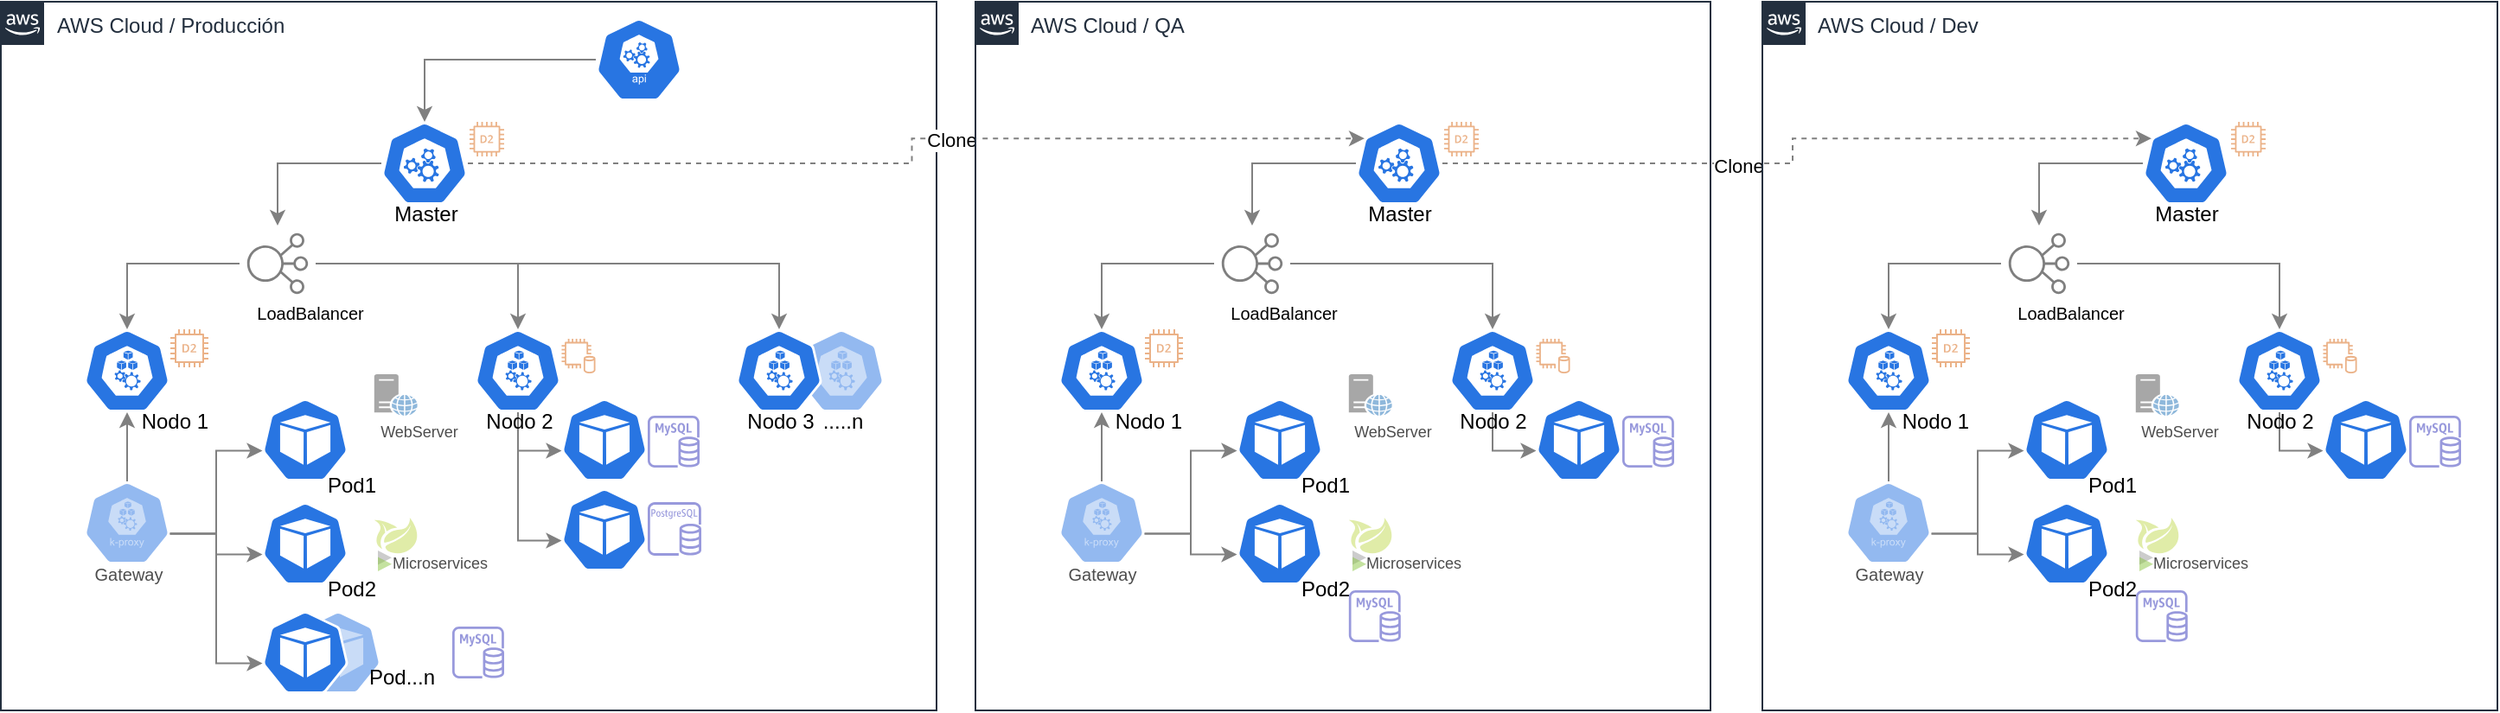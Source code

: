 <mxfile version="13.6.6" type="github">
  <diagram id="Ht1M8jgEwFfnCIfOTk4-" name="Page-1">
    <mxGraphModel dx="1038" dy="1383" grid="1" gridSize="10" guides="1" tooltips="1" connect="1" arrows="1" fold="1" page="1" pageScale="1" pageWidth="1169" pageHeight="827" math="0" shadow="0">
      <root>
        <mxCell id="0" />
        <mxCell id="1" parent="0" />
        <mxCell id="UEzPUAAOIrF-is8g5C7q-175" value="AWS Cloud / Producción" style="points=[[0,0],[0.25,0],[0.5,0],[0.75,0],[1,0],[1,0.25],[1,0.5],[1,0.75],[1,1],[0.75,1],[0.5,1],[0.25,1],[0,1],[0,0.75],[0,0.5],[0,0.25]];outlineConnect=0;gradientColor=none;html=1;whiteSpace=wrap;fontSize=12;fontStyle=0;shape=mxgraph.aws4.group;grIcon=mxgraph.aws4.group_aws_cloud_alt;strokeColor=#232F3E;fillColor=none;verticalAlign=top;align=left;spacingLeft=30;fontColor=#232F3E;dashed=0;labelBackgroundColor=#ffffff;" parent="1" vertex="1">
          <mxGeometry x="21.5" y="-780" width="541" height="410" as="geometry" />
        </mxCell>
        <mxCell id="sHoAig3_zP_vlDSk0JIB-40" value="" style="html=1;dashed=0;whitespace=wrap;fillColor=#2875E2;strokeColor=#ffffff;points=[[0.005,0.63,0],[0.1,0.2,0],[0.9,0.2,0],[0.5,0,0],[0.995,0.63,0],[0.72,0.99,0],[0.5,1,0],[0.28,0.99,0]];shape=mxgraph.kubernetes.icon;prIcon=pod;opacity=50;" vertex="1" parent="1">
          <mxGeometry x="191.5" y="-427.5" width="50" height="48" as="geometry" />
        </mxCell>
        <mxCell id="sHoAig3_zP_vlDSk0JIB-30" value="&lt;br&gt;&lt;br&gt;&lt;br&gt;&lt;br&gt;.....n" style="html=1;dashed=0;whitespace=wrap;fillColor=#2875E2;strokeColor=#ffffff;points=[[0.005,0.63,0],[0.1,0.2,0],[0.9,0.2,0],[0.5,0,0],[0.995,0.63,0],[0.72,0.99,0],[0.5,1,0],[0.28,0.99,0]];shape=mxgraph.kubernetes.icon;prIcon=node;opacity=50;" vertex="1" parent="1">
          <mxGeometry x="482.5" y="-590.5" width="50" height="48" as="geometry" />
        </mxCell>
        <mxCell id="sHoAig3_zP_vlDSk0JIB-23" style="edgeStyle=orthogonalEdgeStyle;rounded=0;orthogonalLoop=1;jettySize=auto;html=1;entryX=0.5;entryY=0;entryDx=0;entryDy=0;entryPerimeter=0;strokeColor=#808080;" edge="1" parent="1" source="sHoAig3_zP_vlDSk0JIB-3" target="sHoAig3_zP_vlDSk0JIB-22">
          <mxGeometry relative="1" as="geometry" />
        </mxCell>
        <mxCell id="sHoAig3_zP_vlDSk0JIB-3" value="" style="html=1;dashed=0;whitespace=wrap;fillColor=#2875E2;strokeColor=#ffffff;points=[[0.005,0.63,0],[0.1,0.2,0],[0.9,0.2,0],[0.5,0,0],[0.995,0.63,0],[0.72,0.99,0],[0.5,1,0],[0.28,0.99,0]];shape=mxgraph.kubernetes.icon;prIcon=api" vertex="1" parent="1">
          <mxGeometry x="365.5" y="-770.5" width="50" height="48" as="geometry" />
        </mxCell>
        <mxCell id="sHoAig3_zP_vlDSk0JIB-7" value="" style="html=1;dashed=0;whitespace=wrap;fillColor=#2875E2;strokeColor=#ffffff;points=[[0.005,0.63,0],[0.1,0.2,0],[0.9,0.2,0],[0.5,0,0],[0.995,0.63,0],[0.72,0.99,0],[0.5,1,0],[0.28,0.99,0]];shape=mxgraph.kubernetes.icon;prIcon=pod" vertex="1" parent="1">
          <mxGeometry x="172.5" y="-490.5" width="50" height="48" as="geometry" />
        </mxCell>
        <mxCell id="sHoAig3_zP_vlDSk0JIB-8" value="" style="html=1;dashed=0;whitespace=wrap;fillColor=#2875E2;strokeColor=#ffffff;points=[[0.005,0.63,0],[0.1,0.2,0],[0.9,0.2,0],[0.5,0,0],[0.995,0.63,0],[0.72,0.99,0],[0.5,1,0],[0.28,0.99,0]];shape=mxgraph.kubernetes.icon;prIcon=pod" vertex="1" parent="1">
          <mxGeometry x="172.5" y="-427.5" width="50" height="48" as="geometry" />
        </mxCell>
        <mxCell id="sHoAig3_zP_vlDSk0JIB-12" value="" style="html=1;dashed=0;whitespace=wrap;fillColor=#2875E2;strokeColor=#ffffff;points=[[0.005,0.63,0],[0.1,0.2,0],[0.9,0.2,0],[0.5,0,0],[0.995,0.63,0],[0.72,0.99,0],[0.5,1,0],[0.28,0.99,0]];shape=mxgraph.kubernetes.icon;prIcon=pod" vertex="1" parent="1">
          <mxGeometry x="172.5" y="-550.5" width="50" height="48" as="geometry" />
        </mxCell>
        <mxCell id="sHoAig3_zP_vlDSk0JIB-19" style="edgeStyle=orthogonalEdgeStyle;rounded=0;orthogonalLoop=1;jettySize=auto;html=1;entryX=0.005;entryY=0.63;entryDx=0;entryDy=0;entryPerimeter=0;strokeColor=#808080;exitX=0.995;exitY=0.63;exitDx=0;exitDy=0;exitPerimeter=0;" edge="1" parent="1" source="sHoAig3_zP_vlDSk0JIB-60" target="sHoAig3_zP_vlDSk0JIB-12">
          <mxGeometry relative="1" as="geometry" />
        </mxCell>
        <mxCell id="sHoAig3_zP_vlDSk0JIB-20" style="edgeStyle=orthogonalEdgeStyle;rounded=0;orthogonalLoop=1;jettySize=auto;html=1;entryX=0.005;entryY=0.63;entryDx=0;entryDy=0;entryPerimeter=0;strokeColor=#808080;exitX=0.995;exitY=0.63;exitDx=0;exitDy=0;exitPerimeter=0;" edge="1" parent="1" source="sHoAig3_zP_vlDSk0JIB-60" target="sHoAig3_zP_vlDSk0JIB-7">
          <mxGeometry relative="1" as="geometry" />
        </mxCell>
        <mxCell id="sHoAig3_zP_vlDSk0JIB-21" style="edgeStyle=orthogonalEdgeStyle;rounded=0;orthogonalLoop=1;jettySize=auto;html=1;entryX=0.005;entryY=0.63;entryDx=0;entryDy=0;entryPerimeter=0;strokeColor=#808080;exitX=0.995;exitY=0.63;exitDx=0;exitDy=0;exitPerimeter=0;" edge="1" parent="1" source="sHoAig3_zP_vlDSk0JIB-60" target="sHoAig3_zP_vlDSk0JIB-8">
          <mxGeometry relative="1" as="geometry" />
        </mxCell>
        <mxCell id="sHoAig3_zP_vlDSk0JIB-17" value="&lt;br&gt;&lt;br&gt;&lt;br&gt;&lt;br&gt;&amp;nbsp; &amp;nbsp; &amp;nbsp; &amp;nbsp; &amp;nbsp; &amp;nbsp; &amp;nbsp; &amp;nbsp; Nodo 1" style="html=1;dashed=0;whitespace=wrap;fillColor=#2875E2;strokeColor=#ffffff;points=[[0.005,0.63,0],[0.1,0.2,0],[0.9,0.2,0],[0.5,0,0],[0.995,0.63,0],[0.72,0.99,0],[0.5,1,0],[0.28,0.99,0]];shape=mxgraph.kubernetes.icon;prIcon=node" vertex="1" parent="1">
          <mxGeometry x="69.5" y="-590.5" width="50" height="48" as="geometry" />
        </mxCell>
        <mxCell id="sHoAig3_zP_vlDSk0JIB-36" style="edgeStyle=orthogonalEdgeStyle;rounded=0;orthogonalLoop=1;jettySize=auto;html=1;strokeColor=#808080;" edge="1" parent="1" source="sHoAig3_zP_vlDSk0JIB-22" target="sHoAig3_zP_vlDSk0JIB-33">
          <mxGeometry relative="1" as="geometry" />
        </mxCell>
        <mxCell id="sHoAig3_zP_vlDSk0JIB-108" style="edgeStyle=orthogonalEdgeStyle;rounded=0;orthogonalLoop=1;jettySize=auto;html=1;entryX=0.1;entryY=0.2;entryDx=0;entryDy=0;entryPerimeter=0;strokeColor=#808080;dashed=1;" edge="1" parent="1" source="sHoAig3_zP_vlDSk0JIB-22" target="sHoAig3_zP_vlDSk0JIB-77">
          <mxGeometry relative="1" as="geometry" />
        </mxCell>
        <mxCell id="sHoAig3_zP_vlDSk0JIB-109" value="Clone" style="edgeLabel;html=1;align=center;verticalAlign=middle;resizable=0;points=[];" vertex="1" connectable="0" parent="sHoAig3_zP_vlDSk0JIB-108">
          <mxGeometry x="0.105" y="-1" relative="1" as="geometry">
            <mxPoint x="-1" as="offset" />
          </mxGeometry>
        </mxCell>
        <mxCell id="sHoAig3_zP_vlDSk0JIB-22" value="&lt;br&gt;&lt;br&gt;&lt;br&gt;&lt;br&gt;Master" style="html=1;dashed=0;whitespace=wrap;fillColor=#2875E2;strokeColor=#ffffff;points=[[0.005,0.63,0],[0.1,0.2,0],[0.9,0.2,0],[0.5,0,0],[0.995,0.63,0],[0.72,0.99,0],[0.5,1,0],[0.28,0.99,0]];shape=mxgraph.kubernetes.icon;prIcon=master;align=center;" vertex="1" parent="1">
          <mxGeometry x="241.5" y="-710.5" width="50" height="48" as="geometry" />
        </mxCell>
        <mxCell id="sHoAig3_zP_vlDSk0JIB-46" style="edgeStyle=orthogonalEdgeStyle;rounded=0;orthogonalLoop=1;jettySize=auto;html=1;entryX=0.005;entryY=0.63;entryDx=0;entryDy=0;entryPerimeter=0;strokeColor=#808080;" edge="1" parent="1" source="sHoAig3_zP_vlDSk0JIB-25" target="sHoAig3_zP_vlDSk0JIB-45">
          <mxGeometry relative="1" as="geometry" />
        </mxCell>
        <mxCell id="sHoAig3_zP_vlDSk0JIB-50" style="edgeStyle=orthogonalEdgeStyle;rounded=0;orthogonalLoop=1;jettySize=auto;html=1;entryX=0.005;entryY=0.63;entryDx=0;entryDy=0;entryPerimeter=0;strokeColor=#808080;" edge="1" parent="1" source="sHoAig3_zP_vlDSk0JIB-25" target="sHoAig3_zP_vlDSk0JIB-48">
          <mxGeometry relative="1" as="geometry" />
        </mxCell>
        <mxCell id="sHoAig3_zP_vlDSk0JIB-25" value="&lt;br&gt;&lt;br&gt;&lt;br&gt;&lt;br&gt;Nodo 2" style="html=1;dashed=0;whitespace=wrap;fillColor=#2875E2;strokeColor=#ffffff;points=[[0.005,0.63,0],[0.1,0.2,0],[0.9,0.2,0],[0.5,0,0],[0.995,0.63,0],[0.72,0.99,0],[0.5,1,0],[0.28,0.99,0]];shape=mxgraph.kubernetes.icon;prIcon=node" vertex="1" parent="1">
          <mxGeometry x="295.5" y="-590.5" width="50" height="48" as="geometry" />
        </mxCell>
        <mxCell id="sHoAig3_zP_vlDSk0JIB-28" value="&lt;br&gt;&lt;br&gt;&lt;br&gt;&lt;br&gt;Nodo 3" style="html=1;dashed=0;whitespace=wrap;fillColor=#2875E2;strokeColor=#ffffff;points=[[0.005,0.63,0],[0.1,0.2,0],[0.9,0.2,0],[0.5,0,0],[0.995,0.63,0],[0.72,0.99,0],[0.5,1,0],[0.28,0.99,0]];shape=mxgraph.kubernetes.icon;prIcon=node" vertex="1" parent="1">
          <mxGeometry x="446.5" y="-590.5" width="50" height="48" as="geometry" />
        </mxCell>
        <mxCell id="sHoAig3_zP_vlDSk0JIB-31" value="" style="outlineConnect=0;fontColor=#232F3E;gradientColor=none;fillColor=#D86613;strokeColor=none;dashed=0;verticalLabelPosition=bottom;verticalAlign=top;align=center;html=1;fontSize=12;fontStyle=0;aspect=fixed;pointerEvents=1;shape=mxgraph.aws4.db_on_instance2;opacity=50;" vertex="1" parent="1">
          <mxGeometry x="345.5" y="-585" width="20" height="20" as="geometry" />
        </mxCell>
        <mxCell id="sHoAig3_zP_vlDSk0JIB-32" value="" style="outlineConnect=0;fontColor=#232F3E;gradientColor=none;fillColor=#D86613;strokeColor=none;dashed=0;verticalLabelPosition=bottom;verticalAlign=top;align=center;html=1;fontSize=12;fontStyle=0;aspect=fixed;pointerEvents=1;shape=mxgraph.aws4.d2_instance;opacity=50;" vertex="1" parent="1">
          <mxGeometry x="119.5" y="-590.5" width="22" height="22" as="geometry" />
        </mxCell>
        <mxCell id="sHoAig3_zP_vlDSk0JIB-37" style="edgeStyle=orthogonalEdgeStyle;rounded=0;orthogonalLoop=1;jettySize=auto;html=1;entryX=0.5;entryY=0;entryDx=0;entryDy=0;entryPerimeter=0;strokeColor=#808080;" edge="1" parent="1" source="sHoAig3_zP_vlDSk0JIB-33" target="sHoAig3_zP_vlDSk0JIB-17">
          <mxGeometry relative="1" as="geometry" />
        </mxCell>
        <mxCell id="sHoAig3_zP_vlDSk0JIB-38" style="edgeStyle=orthogonalEdgeStyle;rounded=0;orthogonalLoop=1;jettySize=auto;html=1;entryX=0.5;entryY=0;entryDx=0;entryDy=0;entryPerimeter=0;strokeColor=#808080;" edge="1" parent="1" source="sHoAig3_zP_vlDSk0JIB-33" target="sHoAig3_zP_vlDSk0JIB-25">
          <mxGeometry relative="1" as="geometry" />
        </mxCell>
        <mxCell id="sHoAig3_zP_vlDSk0JIB-39" style="edgeStyle=orthogonalEdgeStyle;rounded=0;orthogonalLoop=1;jettySize=auto;html=1;entryX=0.5;entryY=0;entryDx=0;entryDy=0;entryPerimeter=0;strokeColor=#808080;" edge="1" parent="1" source="sHoAig3_zP_vlDSk0JIB-33" target="sHoAig3_zP_vlDSk0JIB-28">
          <mxGeometry relative="1" as="geometry" />
        </mxCell>
        <mxCell id="sHoAig3_zP_vlDSk0JIB-33" value="" style="outlineConnect=0;fontColor=#232F3E;gradientDirection=north;dashed=0;verticalLabelPosition=bottom;verticalAlign=top;align=center;html=1;fontSize=12;fontStyle=0;aspect=fixed;shape=mxgraph.aws4.resourceIcon;resIcon=mxgraph.aws4.elastic_load_balancing;opacity=50;fillColor=none;" vertex="1" parent="1">
          <mxGeometry x="159.5" y="-650.5" width="44" height="44" as="geometry" />
        </mxCell>
        <mxCell id="sHoAig3_zP_vlDSk0JIB-41" value="Pod1" style="text;html=1;resizable=0;autosize=1;align=center;verticalAlign=middle;points=[];fillColor=none;strokeColor=none;rounded=0;opacity=50;" vertex="1" parent="1">
          <mxGeometry x="203.5" y="-510.5" width="40" height="20" as="geometry" />
        </mxCell>
        <mxCell id="sHoAig3_zP_vlDSk0JIB-42" value="Pod2" style="text;html=1;resizable=0;autosize=1;align=center;verticalAlign=middle;points=[];fillColor=none;strokeColor=none;rounded=0;opacity=50;" vertex="1" parent="1">
          <mxGeometry x="203.5" y="-450.5" width="40" height="20" as="geometry" />
        </mxCell>
        <mxCell id="sHoAig3_zP_vlDSk0JIB-43" value="Pod...n" style="text;html=1;resizable=0;autosize=1;align=center;verticalAlign=middle;points=[];fillColor=none;strokeColor=none;rounded=0;opacity=50;" vertex="1" parent="1">
          <mxGeometry x="227.5" y="-399.5" width="50" height="20" as="geometry" />
        </mxCell>
        <mxCell id="sHoAig3_zP_vlDSk0JIB-44" value="&lt;font style=&quot;font-size: 10px&quot;&gt;LoadBalancer&lt;/font&gt;" style="text;html=1;resizable=0;autosize=1;align=center;verticalAlign=middle;points=[];fillColor=none;strokeColor=none;rounded=0;opacity=50;" vertex="1" parent="1">
          <mxGeometry x="159.5" y="-610.5" width="80" height="20" as="geometry" />
        </mxCell>
        <mxCell id="sHoAig3_zP_vlDSk0JIB-45" value="" style="html=1;dashed=0;whitespace=wrap;fillColor=#2875E2;strokeColor=#ffffff;points=[[0.005,0.63,0],[0.1,0.2,0],[0.9,0.2,0],[0.5,0,0],[0.995,0.63,0],[0.72,0.99,0],[0.5,1,0],[0.28,0.99,0]];shape=mxgraph.kubernetes.icon;prIcon=pod" vertex="1" parent="1">
          <mxGeometry x="345.5" y="-550.5" width="50" height="48" as="geometry" />
        </mxCell>
        <mxCell id="sHoAig3_zP_vlDSk0JIB-47" value="" style="outlineConnect=0;fontColor=#232F3E;gradientColor=none;fillColor=#3334B9;strokeColor=none;dashed=0;verticalLabelPosition=bottom;verticalAlign=top;align=center;html=1;fontSize=12;fontStyle=0;aspect=fixed;pointerEvents=1;shape=mxgraph.aws4.rds_mysql_instance;opacity=50;" vertex="1" parent="1">
          <mxGeometry x="395.5" y="-540.5" width="30" height="30" as="geometry" />
        </mxCell>
        <mxCell id="sHoAig3_zP_vlDSk0JIB-48" value="" style="html=1;dashed=0;whitespace=wrap;fillColor=#2875E2;strokeColor=#ffffff;points=[[0.005,0.63,0],[0.1,0.2,0],[0.9,0.2,0],[0.5,0,0],[0.995,0.63,0],[0.72,0.99,0],[0.5,1,0],[0.28,0.99,0]];shape=mxgraph.kubernetes.icon;prIcon=pod" vertex="1" parent="1">
          <mxGeometry x="345.5" y="-498.5" width="50" height="48" as="geometry" />
        </mxCell>
        <mxCell id="sHoAig3_zP_vlDSk0JIB-49" value="" style="outlineConnect=0;fontColor=#232F3E;gradientColor=none;fillColor=#3334B9;strokeColor=none;dashed=0;verticalLabelPosition=bottom;verticalAlign=top;align=center;html=1;fontSize=12;fontStyle=0;aspect=fixed;pointerEvents=1;shape=mxgraph.aws4.rds_postgresql_instance;opacity=50;" vertex="1" parent="1">
          <mxGeometry x="395.5" y="-490.5" width="31" height="31" as="geometry" />
        </mxCell>
        <mxCell id="sHoAig3_zP_vlDSk0JIB-53" value="" style="dashed=0;outlineConnect=0;html=1;align=center;labelPosition=center;verticalLabelPosition=bottom;verticalAlign=top;shape=mxgraph.weblogos.freshbump;fillColor=#C2D952;strokeColor=none;opacity=50;" vertex="1" parent="1">
          <mxGeometry x="237.4" y="-481.5" width="25.1" height="21" as="geometry" />
        </mxCell>
        <mxCell id="sHoAig3_zP_vlDSk0JIB-54" value="" style="outlineConnect=0;fontColor=#232F3E;gradientColor=none;fillColor=#3334B9;strokeColor=none;dashed=0;verticalLabelPosition=bottom;verticalAlign=top;align=center;html=1;fontSize=12;fontStyle=0;aspect=fixed;pointerEvents=1;shape=mxgraph.aws4.rds_mysql_instance;opacity=50;" vertex="1" parent="1">
          <mxGeometry x="282.5" y="-418.5" width="30" height="30" as="geometry" />
        </mxCell>
        <mxCell id="sHoAig3_zP_vlDSk0JIB-55" value="" style="dashed=0;outlineConnect=0;html=1;align=center;labelPosition=center;verticalLabelPosition=bottom;verticalAlign=top;shape=mxgraph.weblogos.blogmarks;strokeColor=#000000;fillColor=none;gradientColor=none;opacity=50;" vertex="1" parent="1">
          <mxGeometry x="239.5" y="-462.5" width="8" height="12" as="geometry" />
        </mxCell>
        <mxCell id="sHoAig3_zP_vlDSk0JIB-56" value="&lt;font style=&quot;font-size: 9px&quot; color=&quot;#4d4d4d&quot;&gt;Microservices&lt;/font&gt;" style="text;html=1;resizable=0;autosize=1;align=center;verticalAlign=middle;points=[];fillColor=none;strokeColor=none;rounded=0;opacity=50;" vertex="1" parent="1">
          <mxGeometry x="239.5" y="-466.5" width="70" height="20" as="geometry" />
        </mxCell>
        <mxCell id="sHoAig3_zP_vlDSk0JIB-58" value="" style="pointerEvents=1;shadow=0;dashed=0;html=1;strokeColor=none;fillColor=#505050;labelPosition=center;verticalLabelPosition=bottom;verticalAlign=top;outlineConnect=0;align=center;shape=mxgraph.office.servers.web_server_blue;opacity=50;" vertex="1" parent="1">
          <mxGeometry x="237.4" y="-564.5" width="25" height="24" as="geometry" />
        </mxCell>
        <mxCell id="sHoAig3_zP_vlDSk0JIB-59" value="&lt;font style=&quot;font-size: 9px&quot; color=&quot;#4d4d4d&quot;&gt;WebServer&lt;/font&gt;" style="text;html=1;resizable=0;autosize=1;align=center;verticalAlign=middle;points=[];fillColor=none;strokeColor=none;rounded=0;opacity=50;" vertex="1" parent="1">
          <mxGeometry x="232.5" y="-542.5" width="60" height="20" as="geometry" />
        </mxCell>
        <mxCell id="sHoAig3_zP_vlDSk0JIB-61" style="edgeStyle=orthogonalEdgeStyle;rounded=0;orthogonalLoop=1;jettySize=auto;html=1;entryX=0.5;entryY=1;entryDx=0;entryDy=0;entryPerimeter=0;strokeColor=#808080;" edge="1" parent="1" source="sHoAig3_zP_vlDSk0JIB-60" target="sHoAig3_zP_vlDSk0JIB-17">
          <mxGeometry relative="1" as="geometry" />
        </mxCell>
        <mxCell id="sHoAig3_zP_vlDSk0JIB-60" value="" style="html=1;dashed=0;whitespace=wrap;fillColor=#2875E2;strokeColor=#ffffff;points=[[0.005,0.63,0],[0.1,0.2,0],[0.9,0.2,0],[0.5,0,0],[0.995,0.63,0],[0.72,0.99,0],[0.5,1,0],[0.28,0.99,0]];shape=mxgraph.kubernetes.icon;prIcon=k_proxy;opacity=50;" vertex="1" parent="1">
          <mxGeometry x="69.5" y="-502.5" width="50" height="48" as="geometry" />
        </mxCell>
        <mxCell id="sHoAig3_zP_vlDSk0JIB-62" value="&lt;font color=&quot;#4d4d4d&quot; size=&quot;1&quot;&gt;Gateway&lt;/font&gt;" style="text;html=1;resizable=0;autosize=1;align=center;verticalAlign=middle;points=[];fillColor=none;strokeColor=none;rounded=0;opacity=50;" vertex="1" parent="1">
          <mxGeometry x="69.5" y="-459.5" width="50" height="20" as="geometry" />
        </mxCell>
        <mxCell id="sHoAig3_zP_vlDSk0JIB-63" value="" style="outlineConnect=0;fontColor=#232F3E;gradientColor=none;fillColor=#D86613;strokeColor=none;dashed=0;verticalLabelPosition=bottom;verticalAlign=top;align=center;html=1;fontSize=12;fontStyle=0;aspect=fixed;pointerEvents=1;shape=mxgraph.aws4.d2_instance;opacity=50;" vertex="1" parent="1">
          <mxGeometry x="292.5" y="-710.5" width="20" height="20" as="geometry" />
        </mxCell>
        <mxCell id="sHoAig3_zP_vlDSk0JIB-64" value="AWS Cloud / QA" style="points=[[0,0],[0.25,0],[0.5,0],[0.75,0],[1,0],[1,0.25],[1,0.5],[1,0.75],[1,1],[0.75,1],[0.5,1],[0.25,1],[0,1],[0,0.75],[0,0.5],[0,0.25]];outlineConnect=0;gradientColor=none;html=1;whiteSpace=wrap;fontSize=12;fontStyle=0;shape=mxgraph.aws4.group;grIcon=mxgraph.aws4.group_aws_cloud_alt;strokeColor=#232F3E;fillColor=none;verticalAlign=top;align=left;spacingLeft=30;fontColor=#232F3E;dashed=0;labelBackgroundColor=#ffffff;" vertex="1" parent="1">
          <mxGeometry x="585" y="-780" width="425" height="410" as="geometry" />
        </mxCell>
        <mxCell id="sHoAig3_zP_vlDSk0JIB-69" value="" style="html=1;dashed=0;whitespace=wrap;fillColor=#2875E2;strokeColor=#ffffff;points=[[0.005,0.63,0],[0.1,0.2,0],[0.9,0.2,0],[0.5,0,0],[0.995,0.63,0],[0.72,0.99,0],[0.5,1,0],[0.28,0.99,0]];shape=mxgraph.kubernetes.icon;prIcon=pod" vertex="1" parent="1">
          <mxGeometry x="736" y="-490.5" width="50" height="48" as="geometry" />
        </mxCell>
        <mxCell id="sHoAig3_zP_vlDSk0JIB-71" value="" style="html=1;dashed=0;whitespace=wrap;fillColor=#2875E2;strokeColor=#ffffff;points=[[0.005,0.63,0],[0.1,0.2,0],[0.9,0.2,0],[0.5,0,0],[0.995,0.63,0],[0.72,0.99,0],[0.5,1,0],[0.28,0.99,0]];shape=mxgraph.kubernetes.icon;prIcon=pod" vertex="1" parent="1">
          <mxGeometry x="736" y="-550.5" width="50" height="48" as="geometry" />
        </mxCell>
        <mxCell id="sHoAig3_zP_vlDSk0JIB-72" style="edgeStyle=orthogonalEdgeStyle;rounded=0;orthogonalLoop=1;jettySize=auto;html=1;entryX=0.005;entryY=0.63;entryDx=0;entryDy=0;entryPerimeter=0;strokeColor=#808080;exitX=0.995;exitY=0.63;exitDx=0;exitDy=0;exitPerimeter=0;" edge="1" parent="1" source="sHoAig3_zP_vlDSk0JIB-103" target="sHoAig3_zP_vlDSk0JIB-71">
          <mxGeometry relative="1" as="geometry" />
        </mxCell>
        <mxCell id="sHoAig3_zP_vlDSk0JIB-73" style="edgeStyle=orthogonalEdgeStyle;rounded=0;orthogonalLoop=1;jettySize=auto;html=1;entryX=0.005;entryY=0.63;entryDx=0;entryDy=0;entryPerimeter=0;strokeColor=#808080;exitX=0.995;exitY=0.63;exitDx=0;exitDy=0;exitPerimeter=0;" edge="1" parent="1" source="sHoAig3_zP_vlDSk0JIB-103" target="sHoAig3_zP_vlDSk0JIB-69">
          <mxGeometry relative="1" as="geometry" />
        </mxCell>
        <mxCell id="sHoAig3_zP_vlDSk0JIB-75" value="&lt;br&gt;&lt;br&gt;&lt;br&gt;&lt;br&gt;&amp;nbsp; &amp;nbsp; &amp;nbsp; &amp;nbsp; &amp;nbsp; &amp;nbsp; &amp;nbsp; &amp;nbsp; Nodo 1" style="html=1;dashed=0;whitespace=wrap;fillColor=#2875E2;strokeColor=#ffffff;points=[[0.005,0.63,0],[0.1,0.2,0],[0.9,0.2,0],[0.5,0,0],[0.995,0.63,0],[0.72,0.99,0],[0.5,1,0],[0.28,0.99,0]];shape=mxgraph.kubernetes.icon;prIcon=node" vertex="1" parent="1">
          <mxGeometry x="633" y="-590.5" width="50" height="48" as="geometry" />
        </mxCell>
        <mxCell id="sHoAig3_zP_vlDSk0JIB-76" style="edgeStyle=orthogonalEdgeStyle;rounded=0;orthogonalLoop=1;jettySize=auto;html=1;strokeColor=#808080;" edge="1" parent="1" source="sHoAig3_zP_vlDSk0JIB-77" target="sHoAig3_zP_vlDSk0JIB-87">
          <mxGeometry relative="1" as="geometry" />
        </mxCell>
        <mxCell id="sHoAig3_zP_vlDSk0JIB-142" style="edgeStyle=orthogonalEdgeStyle;rounded=0;orthogonalLoop=1;jettySize=auto;html=1;entryX=0.1;entryY=0.2;entryDx=0;entryDy=0;entryPerimeter=0;dashed=1;strokeColor=#808080;" edge="1" parent="1" source="sHoAig3_zP_vlDSk0JIB-77" target="sHoAig3_zP_vlDSk0JIB-119">
          <mxGeometry relative="1" as="geometry" />
        </mxCell>
        <mxCell id="sHoAig3_zP_vlDSk0JIB-143" value="Clone" style="edgeLabel;html=1;align=center;verticalAlign=middle;resizable=0;points=[];" vertex="1" connectable="0" parent="sHoAig3_zP_vlDSk0JIB-142">
          <mxGeometry x="-0.194" y="-1" relative="1" as="geometry">
            <mxPoint as="offset" />
          </mxGeometry>
        </mxCell>
        <mxCell id="sHoAig3_zP_vlDSk0JIB-77" value="&lt;br&gt;&lt;br&gt;&lt;br&gt;&lt;br&gt;Master" style="html=1;dashed=0;whitespace=wrap;fillColor=#2875E2;strokeColor=#ffffff;points=[[0.005,0.63,0],[0.1,0.2,0],[0.9,0.2,0],[0.5,0,0],[0.995,0.63,0],[0.72,0.99,0],[0.5,1,0],[0.28,0.99,0]];shape=mxgraph.kubernetes.icon;prIcon=master;align=center;" vertex="1" parent="1">
          <mxGeometry x="805" y="-710.5" width="50" height="48" as="geometry" />
        </mxCell>
        <mxCell id="sHoAig3_zP_vlDSk0JIB-78" style="edgeStyle=orthogonalEdgeStyle;rounded=0;orthogonalLoop=1;jettySize=auto;html=1;entryX=0.005;entryY=0.63;entryDx=0;entryDy=0;entryPerimeter=0;strokeColor=#808080;" edge="1" parent="1" source="sHoAig3_zP_vlDSk0JIB-80" target="sHoAig3_zP_vlDSk0JIB-92">
          <mxGeometry relative="1" as="geometry" />
        </mxCell>
        <mxCell id="sHoAig3_zP_vlDSk0JIB-80" value="&lt;br&gt;&lt;br&gt;&lt;br&gt;&lt;br&gt;Nodo 2" style="html=1;dashed=0;whitespace=wrap;fillColor=#2875E2;strokeColor=#ffffff;points=[[0.005,0.63,0],[0.1,0.2,0],[0.9,0.2,0],[0.5,0,0],[0.995,0.63,0],[0.72,0.99,0],[0.5,1,0],[0.28,0.99,0]];shape=mxgraph.kubernetes.icon;prIcon=node" vertex="1" parent="1">
          <mxGeometry x="859" y="-590.5" width="50" height="48" as="geometry" />
        </mxCell>
        <mxCell id="sHoAig3_zP_vlDSk0JIB-82" value="" style="outlineConnect=0;fontColor=#232F3E;gradientColor=none;fillColor=#D86613;strokeColor=none;dashed=0;verticalLabelPosition=bottom;verticalAlign=top;align=center;html=1;fontSize=12;fontStyle=0;aspect=fixed;pointerEvents=1;shape=mxgraph.aws4.db_on_instance2;opacity=50;" vertex="1" parent="1">
          <mxGeometry x="909" y="-585" width="20" height="20" as="geometry" />
        </mxCell>
        <mxCell id="sHoAig3_zP_vlDSk0JIB-83" value="" style="outlineConnect=0;fontColor=#232F3E;gradientColor=none;fillColor=#D86613;strokeColor=none;dashed=0;verticalLabelPosition=bottom;verticalAlign=top;align=center;html=1;fontSize=12;fontStyle=0;aspect=fixed;pointerEvents=1;shape=mxgraph.aws4.d2_instance;opacity=50;" vertex="1" parent="1">
          <mxGeometry x="683" y="-590.5" width="22" height="22" as="geometry" />
        </mxCell>
        <mxCell id="sHoAig3_zP_vlDSk0JIB-84" style="edgeStyle=orthogonalEdgeStyle;rounded=0;orthogonalLoop=1;jettySize=auto;html=1;entryX=0.5;entryY=0;entryDx=0;entryDy=0;entryPerimeter=0;strokeColor=#808080;" edge="1" parent="1" source="sHoAig3_zP_vlDSk0JIB-87" target="sHoAig3_zP_vlDSk0JIB-75">
          <mxGeometry relative="1" as="geometry" />
        </mxCell>
        <mxCell id="sHoAig3_zP_vlDSk0JIB-85" style="edgeStyle=orthogonalEdgeStyle;rounded=0;orthogonalLoop=1;jettySize=auto;html=1;entryX=0.5;entryY=0;entryDx=0;entryDy=0;entryPerimeter=0;strokeColor=#808080;" edge="1" parent="1" source="sHoAig3_zP_vlDSk0JIB-87" target="sHoAig3_zP_vlDSk0JIB-80">
          <mxGeometry relative="1" as="geometry" />
        </mxCell>
        <mxCell id="sHoAig3_zP_vlDSk0JIB-87" value="" style="outlineConnect=0;fontColor=#232F3E;gradientDirection=north;dashed=0;verticalLabelPosition=bottom;verticalAlign=top;align=center;html=1;fontSize=12;fontStyle=0;aspect=fixed;shape=mxgraph.aws4.resourceIcon;resIcon=mxgraph.aws4.elastic_load_balancing;opacity=50;fillColor=none;" vertex="1" parent="1">
          <mxGeometry x="723" y="-650.5" width="44" height="44" as="geometry" />
        </mxCell>
        <mxCell id="sHoAig3_zP_vlDSk0JIB-88" value="Pod1" style="text;html=1;resizable=0;autosize=1;align=center;verticalAlign=middle;points=[];fillColor=none;strokeColor=none;rounded=0;opacity=50;" vertex="1" parent="1">
          <mxGeometry x="767" y="-510.5" width="40" height="20" as="geometry" />
        </mxCell>
        <mxCell id="sHoAig3_zP_vlDSk0JIB-89" value="Pod2" style="text;html=1;resizable=0;autosize=1;align=center;verticalAlign=middle;points=[];fillColor=none;strokeColor=none;rounded=0;opacity=50;" vertex="1" parent="1">
          <mxGeometry x="767" y="-450.5" width="40" height="20" as="geometry" />
        </mxCell>
        <mxCell id="sHoAig3_zP_vlDSk0JIB-91" value="&lt;font style=&quot;font-size: 10px&quot;&gt;LoadBalancer&lt;/font&gt;" style="text;html=1;resizable=0;autosize=1;align=center;verticalAlign=middle;points=[];fillColor=none;strokeColor=none;rounded=0;opacity=50;" vertex="1" parent="1">
          <mxGeometry x="723" y="-610.5" width="80" height="20" as="geometry" />
        </mxCell>
        <mxCell id="sHoAig3_zP_vlDSk0JIB-92" value="" style="html=1;dashed=0;whitespace=wrap;fillColor=#2875E2;strokeColor=#ffffff;points=[[0.005,0.63,0],[0.1,0.2,0],[0.9,0.2,0],[0.5,0,0],[0.995,0.63,0],[0.72,0.99,0],[0.5,1,0],[0.28,0.99,0]];shape=mxgraph.kubernetes.icon;prIcon=pod" vertex="1" parent="1">
          <mxGeometry x="909" y="-550.5" width="50" height="48" as="geometry" />
        </mxCell>
        <mxCell id="sHoAig3_zP_vlDSk0JIB-93" value="" style="outlineConnect=0;fontColor=#232F3E;gradientColor=none;fillColor=#3334B9;strokeColor=none;dashed=0;verticalLabelPosition=bottom;verticalAlign=top;align=center;html=1;fontSize=12;fontStyle=0;aspect=fixed;pointerEvents=1;shape=mxgraph.aws4.rds_mysql_instance;opacity=50;" vertex="1" parent="1">
          <mxGeometry x="959" y="-540.5" width="30" height="30" as="geometry" />
        </mxCell>
        <mxCell id="sHoAig3_zP_vlDSk0JIB-96" value="" style="dashed=0;outlineConnect=0;html=1;align=center;labelPosition=center;verticalLabelPosition=bottom;verticalAlign=top;shape=mxgraph.weblogos.freshbump;fillColor=#C2D952;strokeColor=none;opacity=50;" vertex="1" parent="1">
          <mxGeometry x="800.9" y="-481.5" width="25.1" height="21" as="geometry" />
        </mxCell>
        <mxCell id="sHoAig3_zP_vlDSk0JIB-97" value="" style="outlineConnect=0;fontColor=#232F3E;gradientColor=none;fillColor=#3334B9;strokeColor=none;dashed=0;verticalLabelPosition=bottom;verticalAlign=top;align=center;html=1;fontSize=12;fontStyle=0;aspect=fixed;pointerEvents=1;shape=mxgraph.aws4.rds_mysql_instance;opacity=50;" vertex="1" parent="1">
          <mxGeometry x="800.9" y="-439.5" width="30" height="30" as="geometry" />
        </mxCell>
        <mxCell id="sHoAig3_zP_vlDSk0JIB-98" value="" style="dashed=0;outlineConnect=0;html=1;align=center;labelPosition=center;verticalLabelPosition=bottom;verticalAlign=top;shape=mxgraph.weblogos.blogmarks;strokeColor=#000000;fillColor=none;gradientColor=none;opacity=50;" vertex="1" parent="1">
          <mxGeometry x="803" y="-462.5" width="8" height="12" as="geometry" />
        </mxCell>
        <mxCell id="sHoAig3_zP_vlDSk0JIB-99" value="&lt;font style=&quot;font-size: 9px&quot; color=&quot;#4d4d4d&quot;&gt;Microservices&lt;/font&gt;" style="text;html=1;resizable=0;autosize=1;align=center;verticalAlign=middle;points=[];fillColor=none;strokeColor=none;rounded=0;opacity=50;" vertex="1" parent="1">
          <mxGeometry x="803" y="-466.5" width="70" height="20" as="geometry" />
        </mxCell>
        <mxCell id="sHoAig3_zP_vlDSk0JIB-100" value="" style="pointerEvents=1;shadow=0;dashed=0;html=1;strokeColor=none;fillColor=#505050;labelPosition=center;verticalLabelPosition=bottom;verticalAlign=top;outlineConnect=0;align=center;shape=mxgraph.office.servers.web_server_blue;opacity=50;" vertex="1" parent="1">
          <mxGeometry x="800.9" y="-564.5" width="25" height="24" as="geometry" />
        </mxCell>
        <mxCell id="sHoAig3_zP_vlDSk0JIB-101" value="&lt;font style=&quot;font-size: 9px&quot; color=&quot;#4d4d4d&quot;&gt;WebServer&lt;/font&gt;" style="text;html=1;resizable=0;autosize=1;align=center;verticalAlign=middle;points=[];fillColor=none;strokeColor=none;rounded=0;opacity=50;" vertex="1" parent="1">
          <mxGeometry x="796" y="-542.5" width="60" height="20" as="geometry" />
        </mxCell>
        <mxCell id="sHoAig3_zP_vlDSk0JIB-102" style="edgeStyle=orthogonalEdgeStyle;rounded=0;orthogonalLoop=1;jettySize=auto;html=1;entryX=0.5;entryY=1;entryDx=0;entryDy=0;entryPerimeter=0;strokeColor=#808080;" edge="1" parent="1" source="sHoAig3_zP_vlDSk0JIB-103" target="sHoAig3_zP_vlDSk0JIB-75">
          <mxGeometry relative="1" as="geometry" />
        </mxCell>
        <mxCell id="sHoAig3_zP_vlDSk0JIB-103" value="" style="html=1;dashed=0;whitespace=wrap;fillColor=#2875E2;strokeColor=#ffffff;points=[[0.005,0.63,0],[0.1,0.2,0],[0.9,0.2,0],[0.5,0,0],[0.995,0.63,0],[0.72,0.99,0],[0.5,1,0],[0.28,0.99,0]];shape=mxgraph.kubernetes.icon;prIcon=k_proxy;opacity=50;" vertex="1" parent="1">
          <mxGeometry x="633" y="-502.5" width="50" height="48" as="geometry" />
        </mxCell>
        <mxCell id="sHoAig3_zP_vlDSk0JIB-104" value="&lt;font color=&quot;#4d4d4d&quot; size=&quot;1&quot;&gt;Gateway&lt;/font&gt;" style="text;html=1;resizable=0;autosize=1;align=center;verticalAlign=middle;points=[];fillColor=none;strokeColor=none;rounded=0;opacity=50;" vertex="1" parent="1">
          <mxGeometry x="633" y="-459.5" width="50" height="20" as="geometry" />
        </mxCell>
        <mxCell id="sHoAig3_zP_vlDSk0JIB-105" value="" style="outlineConnect=0;fontColor=#232F3E;gradientColor=none;fillColor=#D86613;strokeColor=none;dashed=0;verticalLabelPosition=bottom;verticalAlign=top;align=center;html=1;fontSize=12;fontStyle=0;aspect=fixed;pointerEvents=1;shape=mxgraph.aws4.d2_instance;opacity=50;" vertex="1" parent="1">
          <mxGeometry x="856" y="-710.5" width="20" height="20" as="geometry" />
        </mxCell>
        <mxCell id="sHoAig3_zP_vlDSk0JIB-110" value="AWS Cloud / Dev" style="points=[[0,0],[0.25,0],[0.5,0],[0.75,0],[1,0],[1,0.25],[1,0.5],[1,0.75],[1,1],[0.75,1],[0.5,1],[0.25,1],[0,1],[0,0.75],[0,0.5],[0,0.25]];outlineConnect=0;gradientColor=none;html=1;whiteSpace=wrap;fontSize=12;fontStyle=0;shape=mxgraph.aws4.group;grIcon=mxgraph.aws4.group_aws_cloud_alt;strokeColor=#232F3E;fillColor=none;verticalAlign=top;align=left;spacingLeft=30;fontColor=#232F3E;dashed=0;labelBackgroundColor=#ffffff;" vertex="1" parent="1">
          <mxGeometry x="1040" y="-780" width="425" height="410" as="geometry" />
        </mxCell>
        <mxCell id="sHoAig3_zP_vlDSk0JIB-113" value="" style="html=1;dashed=0;whitespace=wrap;fillColor=#2875E2;strokeColor=#ffffff;points=[[0.005,0.63,0],[0.1,0.2,0],[0.9,0.2,0],[0.5,0,0],[0.995,0.63,0],[0.72,0.99,0],[0.5,1,0],[0.28,0.99,0]];shape=mxgraph.kubernetes.icon;prIcon=pod" vertex="1" parent="1">
          <mxGeometry x="1191" y="-490.5" width="50" height="48" as="geometry" />
        </mxCell>
        <mxCell id="sHoAig3_zP_vlDSk0JIB-114" value="" style="html=1;dashed=0;whitespace=wrap;fillColor=#2875E2;strokeColor=#ffffff;points=[[0.005,0.63,0],[0.1,0.2,0],[0.9,0.2,0],[0.5,0,0],[0.995,0.63,0],[0.72,0.99,0],[0.5,1,0],[0.28,0.99,0]];shape=mxgraph.kubernetes.icon;prIcon=pod" vertex="1" parent="1">
          <mxGeometry x="1191" y="-550.5" width="50" height="48" as="geometry" />
        </mxCell>
        <mxCell id="sHoAig3_zP_vlDSk0JIB-115" style="edgeStyle=orthogonalEdgeStyle;rounded=0;orthogonalLoop=1;jettySize=auto;html=1;entryX=0.005;entryY=0.63;entryDx=0;entryDy=0;entryPerimeter=0;strokeColor=#808080;exitX=0.995;exitY=0.63;exitDx=0;exitDy=0;exitPerimeter=0;" edge="1" parent="1" source="sHoAig3_zP_vlDSk0JIB-139" target="sHoAig3_zP_vlDSk0JIB-114">
          <mxGeometry relative="1" as="geometry" />
        </mxCell>
        <mxCell id="sHoAig3_zP_vlDSk0JIB-116" style="edgeStyle=orthogonalEdgeStyle;rounded=0;orthogonalLoop=1;jettySize=auto;html=1;entryX=0.005;entryY=0.63;entryDx=0;entryDy=0;entryPerimeter=0;strokeColor=#808080;exitX=0.995;exitY=0.63;exitDx=0;exitDy=0;exitPerimeter=0;" edge="1" parent="1" source="sHoAig3_zP_vlDSk0JIB-139" target="sHoAig3_zP_vlDSk0JIB-113">
          <mxGeometry relative="1" as="geometry" />
        </mxCell>
        <mxCell id="sHoAig3_zP_vlDSk0JIB-117" value="&lt;br&gt;&lt;br&gt;&lt;br&gt;&lt;br&gt;&amp;nbsp; &amp;nbsp; &amp;nbsp; &amp;nbsp; &amp;nbsp; &amp;nbsp; &amp;nbsp; &amp;nbsp; Nodo 1" style="html=1;dashed=0;whitespace=wrap;fillColor=#2875E2;strokeColor=#ffffff;points=[[0.005,0.63,0],[0.1,0.2,0],[0.9,0.2,0],[0.5,0,0],[0.995,0.63,0],[0.72,0.99,0],[0.5,1,0],[0.28,0.99,0]];shape=mxgraph.kubernetes.icon;prIcon=node" vertex="1" parent="1">
          <mxGeometry x="1088" y="-590.5" width="50" height="48" as="geometry" />
        </mxCell>
        <mxCell id="sHoAig3_zP_vlDSk0JIB-118" style="edgeStyle=orthogonalEdgeStyle;rounded=0;orthogonalLoop=1;jettySize=auto;html=1;strokeColor=#808080;" edge="1" parent="1" source="sHoAig3_zP_vlDSk0JIB-119" target="sHoAig3_zP_vlDSk0JIB-126">
          <mxGeometry relative="1" as="geometry" />
        </mxCell>
        <mxCell id="sHoAig3_zP_vlDSk0JIB-119" value="&lt;br&gt;&lt;br&gt;&lt;br&gt;&lt;br&gt;Master" style="html=1;dashed=0;whitespace=wrap;fillColor=#2875E2;strokeColor=#ffffff;points=[[0.005,0.63,0],[0.1,0.2,0],[0.9,0.2,0],[0.5,0,0],[0.995,0.63,0],[0.72,0.99,0],[0.5,1,0],[0.28,0.99,0]];shape=mxgraph.kubernetes.icon;prIcon=master;align=center;" vertex="1" parent="1">
          <mxGeometry x="1260" y="-710.5" width="50" height="48" as="geometry" />
        </mxCell>
        <mxCell id="sHoAig3_zP_vlDSk0JIB-120" style="edgeStyle=orthogonalEdgeStyle;rounded=0;orthogonalLoop=1;jettySize=auto;html=1;entryX=0.005;entryY=0.63;entryDx=0;entryDy=0;entryPerimeter=0;strokeColor=#808080;" edge="1" parent="1" source="sHoAig3_zP_vlDSk0JIB-121" target="sHoAig3_zP_vlDSk0JIB-130">
          <mxGeometry relative="1" as="geometry" />
        </mxCell>
        <mxCell id="sHoAig3_zP_vlDSk0JIB-121" value="&lt;br&gt;&lt;br&gt;&lt;br&gt;&lt;br&gt;Nodo 2" style="html=1;dashed=0;whitespace=wrap;fillColor=#2875E2;strokeColor=#ffffff;points=[[0.005,0.63,0],[0.1,0.2,0],[0.9,0.2,0],[0.5,0,0],[0.995,0.63,0],[0.72,0.99,0],[0.5,1,0],[0.28,0.99,0]];shape=mxgraph.kubernetes.icon;prIcon=node" vertex="1" parent="1">
          <mxGeometry x="1314" y="-590.5" width="50" height="48" as="geometry" />
        </mxCell>
        <mxCell id="sHoAig3_zP_vlDSk0JIB-122" value="" style="outlineConnect=0;fontColor=#232F3E;gradientColor=none;fillColor=#D86613;strokeColor=none;dashed=0;verticalLabelPosition=bottom;verticalAlign=top;align=center;html=1;fontSize=12;fontStyle=0;aspect=fixed;pointerEvents=1;shape=mxgraph.aws4.db_on_instance2;opacity=50;" vertex="1" parent="1">
          <mxGeometry x="1364" y="-585" width="20" height="20" as="geometry" />
        </mxCell>
        <mxCell id="sHoAig3_zP_vlDSk0JIB-123" value="" style="outlineConnect=0;fontColor=#232F3E;gradientColor=none;fillColor=#D86613;strokeColor=none;dashed=0;verticalLabelPosition=bottom;verticalAlign=top;align=center;html=1;fontSize=12;fontStyle=0;aspect=fixed;pointerEvents=1;shape=mxgraph.aws4.d2_instance;opacity=50;" vertex="1" parent="1">
          <mxGeometry x="1138" y="-590.5" width="22" height="22" as="geometry" />
        </mxCell>
        <mxCell id="sHoAig3_zP_vlDSk0JIB-124" style="edgeStyle=orthogonalEdgeStyle;rounded=0;orthogonalLoop=1;jettySize=auto;html=1;entryX=0.5;entryY=0;entryDx=0;entryDy=0;entryPerimeter=0;strokeColor=#808080;" edge="1" parent="1" source="sHoAig3_zP_vlDSk0JIB-126" target="sHoAig3_zP_vlDSk0JIB-117">
          <mxGeometry relative="1" as="geometry" />
        </mxCell>
        <mxCell id="sHoAig3_zP_vlDSk0JIB-125" style="edgeStyle=orthogonalEdgeStyle;rounded=0;orthogonalLoop=1;jettySize=auto;html=1;entryX=0.5;entryY=0;entryDx=0;entryDy=0;entryPerimeter=0;strokeColor=#808080;" edge="1" parent="1" source="sHoAig3_zP_vlDSk0JIB-126" target="sHoAig3_zP_vlDSk0JIB-121">
          <mxGeometry relative="1" as="geometry" />
        </mxCell>
        <mxCell id="sHoAig3_zP_vlDSk0JIB-126" value="" style="outlineConnect=0;fontColor=#232F3E;gradientDirection=north;dashed=0;verticalLabelPosition=bottom;verticalAlign=top;align=center;html=1;fontSize=12;fontStyle=0;aspect=fixed;shape=mxgraph.aws4.resourceIcon;resIcon=mxgraph.aws4.elastic_load_balancing;opacity=50;fillColor=none;" vertex="1" parent="1">
          <mxGeometry x="1178" y="-650.5" width="44" height="44" as="geometry" />
        </mxCell>
        <mxCell id="sHoAig3_zP_vlDSk0JIB-127" value="Pod1" style="text;html=1;resizable=0;autosize=1;align=center;verticalAlign=middle;points=[];fillColor=none;strokeColor=none;rounded=0;opacity=50;" vertex="1" parent="1">
          <mxGeometry x="1222" y="-510.5" width="40" height="20" as="geometry" />
        </mxCell>
        <mxCell id="sHoAig3_zP_vlDSk0JIB-128" value="Pod2" style="text;html=1;resizable=0;autosize=1;align=center;verticalAlign=middle;points=[];fillColor=none;strokeColor=none;rounded=0;opacity=50;" vertex="1" parent="1">
          <mxGeometry x="1222" y="-450.5" width="40" height="20" as="geometry" />
        </mxCell>
        <mxCell id="sHoAig3_zP_vlDSk0JIB-129" value="&lt;font style=&quot;font-size: 10px&quot;&gt;LoadBalancer&lt;/font&gt;" style="text;html=1;resizable=0;autosize=1;align=center;verticalAlign=middle;points=[];fillColor=none;strokeColor=none;rounded=0;opacity=50;" vertex="1" parent="1">
          <mxGeometry x="1178" y="-610.5" width="80" height="20" as="geometry" />
        </mxCell>
        <mxCell id="sHoAig3_zP_vlDSk0JIB-130" value="" style="html=1;dashed=0;whitespace=wrap;fillColor=#2875E2;strokeColor=#ffffff;points=[[0.005,0.63,0],[0.1,0.2,0],[0.9,0.2,0],[0.5,0,0],[0.995,0.63,0],[0.72,0.99,0],[0.5,1,0],[0.28,0.99,0]];shape=mxgraph.kubernetes.icon;prIcon=pod" vertex="1" parent="1">
          <mxGeometry x="1364" y="-550.5" width="50" height="48" as="geometry" />
        </mxCell>
        <mxCell id="sHoAig3_zP_vlDSk0JIB-131" value="" style="outlineConnect=0;fontColor=#232F3E;gradientColor=none;fillColor=#3334B9;strokeColor=none;dashed=0;verticalLabelPosition=bottom;verticalAlign=top;align=center;html=1;fontSize=12;fontStyle=0;aspect=fixed;pointerEvents=1;shape=mxgraph.aws4.rds_mysql_instance;opacity=50;" vertex="1" parent="1">
          <mxGeometry x="1414" y="-540.5" width="30" height="30" as="geometry" />
        </mxCell>
        <mxCell id="sHoAig3_zP_vlDSk0JIB-132" value="" style="dashed=0;outlineConnect=0;html=1;align=center;labelPosition=center;verticalLabelPosition=bottom;verticalAlign=top;shape=mxgraph.weblogos.freshbump;fillColor=#C2D952;strokeColor=none;opacity=50;" vertex="1" parent="1">
          <mxGeometry x="1255.9" y="-481.5" width="25.1" height="21" as="geometry" />
        </mxCell>
        <mxCell id="sHoAig3_zP_vlDSk0JIB-133" value="" style="outlineConnect=0;fontColor=#232F3E;gradientColor=none;fillColor=#3334B9;strokeColor=none;dashed=0;verticalLabelPosition=bottom;verticalAlign=top;align=center;html=1;fontSize=12;fontStyle=0;aspect=fixed;pointerEvents=1;shape=mxgraph.aws4.rds_mysql_instance;opacity=50;" vertex="1" parent="1">
          <mxGeometry x="1255.9" y="-439.5" width="30" height="30" as="geometry" />
        </mxCell>
        <mxCell id="sHoAig3_zP_vlDSk0JIB-134" value="" style="dashed=0;outlineConnect=0;html=1;align=center;labelPosition=center;verticalLabelPosition=bottom;verticalAlign=top;shape=mxgraph.weblogos.blogmarks;strokeColor=#000000;fillColor=none;gradientColor=none;opacity=50;" vertex="1" parent="1">
          <mxGeometry x="1258" y="-462.5" width="8" height="12" as="geometry" />
        </mxCell>
        <mxCell id="sHoAig3_zP_vlDSk0JIB-135" value="&lt;font style=&quot;font-size: 9px&quot; color=&quot;#4d4d4d&quot;&gt;Microservices&lt;/font&gt;" style="text;html=1;resizable=0;autosize=1;align=center;verticalAlign=middle;points=[];fillColor=none;strokeColor=none;rounded=0;opacity=50;" vertex="1" parent="1">
          <mxGeometry x="1258" y="-466.5" width="70" height="20" as="geometry" />
        </mxCell>
        <mxCell id="sHoAig3_zP_vlDSk0JIB-136" value="" style="pointerEvents=1;shadow=0;dashed=0;html=1;strokeColor=none;fillColor=#505050;labelPosition=center;verticalLabelPosition=bottom;verticalAlign=top;outlineConnect=0;align=center;shape=mxgraph.office.servers.web_server_blue;opacity=50;" vertex="1" parent="1">
          <mxGeometry x="1255.9" y="-564.5" width="25" height="24" as="geometry" />
        </mxCell>
        <mxCell id="sHoAig3_zP_vlDSk0JIB-137" value="&lt;font style=&quot;font-size: 9px&quot; color=&quot;#4d4d4d&quot;&gt;WebServer&lt;/font&gt;" style="text;html=1;resizable=0;autosize=1;align=center;verticalAlign=middle;points=[];fillColor=none;strokeColor=none;rounded=0;opacity=50;" vertex="1" parent="1">
          <mxGeometry x="1251" y="-542.5" width="60" height="20" as="geometry" />
        </mxCell>
        <mxCell id="sHoAig3_zP_vlDSk0JIB-138" style="edgeStyle=orthogonalEdgeStyle;rounded=0;orthogonalLoop=1;jettySize=auto;html=1;entryX=0.5;entryY=1;entryDx=0;entryDy=0;entryPerimeter=0;strokeColor=#808080;" edge="1" parent="1" source="sHoAig3_zP_vlDSk0JIB-139" target="sHoAig3_zP_vlDSk0JIB-117">
          <mxGeometry relative="1" as="geometry" />
        </mxCell>
        <mxCell id="sHoAig3_zP_vlDSk0JIB-139" value="" style="html=1;dashed=0;whitespace=wrap;fillColor=#2875E2;strokeColor=#ffffff;points=[[0.005,0.63,0],[0.1,0.2,0],[0.9,0.2,0],[0.5,0,0],[0.995,0.63,0],[0.72,0.99,0],[0.5,1,0],[0.28,0.99,0]];shape=mxgraph.kubernetes.icon;prIcon=k_proxy;opacity=50;" vertex="1" parent="1">
          <mxGeometry x="1088" y="-502.5" width="50" height="48" as="geometry" />
        </mxCell>
        <mxCell id="sHoAig3_zP_vlDSk0JIB-140" value="&lt;font color=&quot;#4d4d4d&quot; size=&quot;1&quot;&gt;Gateway&lt;/font&gt;" style="text;html=1;resizable=0;autosize=1;align=center;verticalAlign=middle;points=[];fillColor=none;strokeColor=none;rounded=0;opacity=50;" vertex="1" parent="1">
          <mxGeometry x="1088" y="-459.5" width="50" height="20" as="geometry" />
        </mxCell>
        <mxCell id="sHoAig3_zP_vlDSk0JIB-141" value="" style="outlineConnect=0;fontColor=#232F3E;gradientColor=none;fillColor=#D86613;strokeColor=none;dashed=0;verticalLabelPosition=bottom;verticalAlign=top;align=center;html=1;fontSize=12;fontStyle=0;aspect=fixed;pointerEvents=1;shape=mxgraph.aws4.d2_instance;opacity=50;" vertex="1" parent="1">
          <mxGeometry x="1311" y="-710.5" width="20" height="20" as="geometry" />
        </mxCell>
      </root>
    </mxGraphModel>
  </diagram>
</mxfile>
